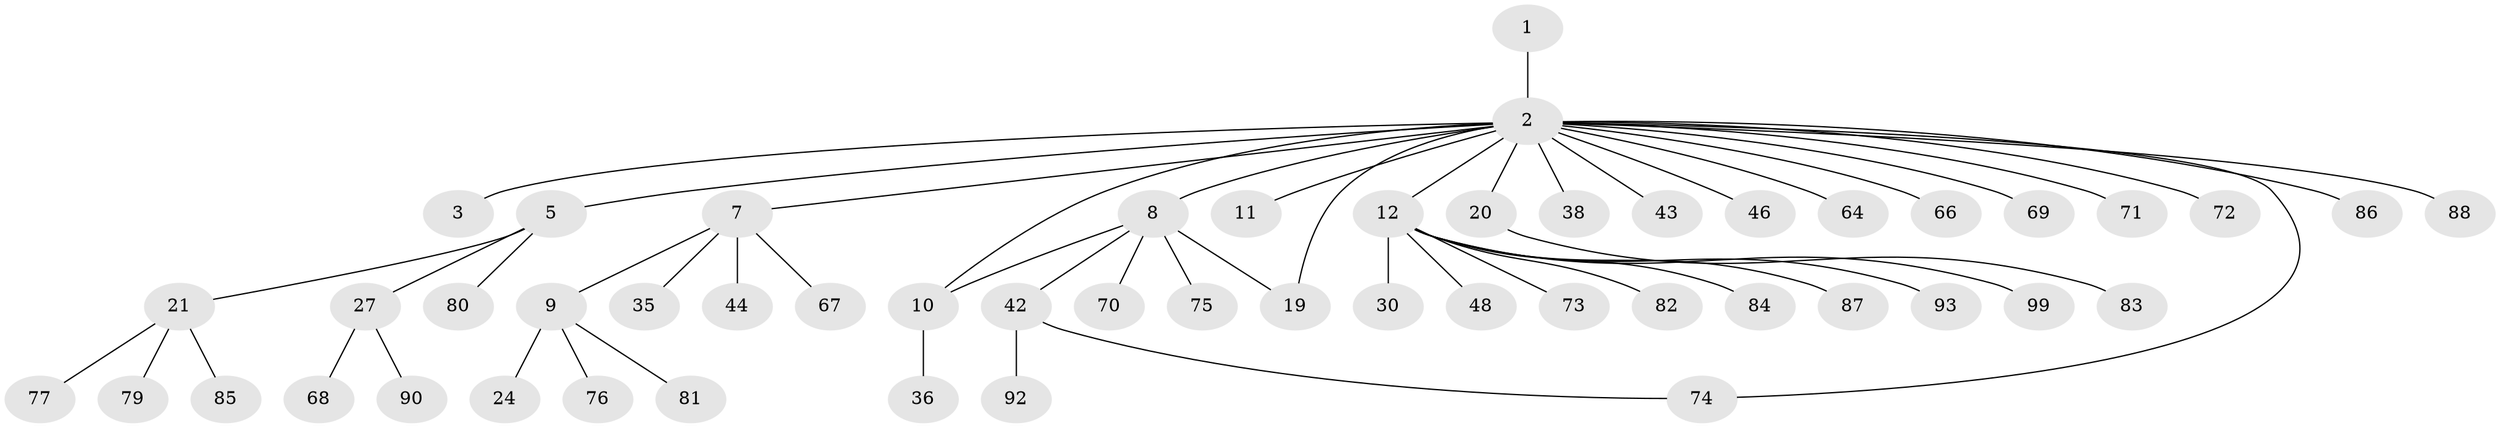 // original degree distribution, {1: 0.6504854368932039, 16: 0.009708737864077669, 4: 0.07766990291262135, 12: 0.009708737864077669, 8: 0.02912621359223301, 6: 0.009708737864077669, 2: 0.1262135922330097, 5: 0.019417475728155338, 3: 0.06796116504854369}
// Generated by graph-tools (version 1.1) at 2025/14/03/09/25 04:14:31]
// undirected, 51 vertices, 53 edges
graph export_dot {
graph [start="1"]
  node [color=gray90,style=filled];
  1;
  2 [super="+14+6+13+4+55+53+100"];
  3;
  5 [super="+17+28+41"];
  7 [super="+102+52+31+15+23"];
  8 [super="+94+61+33+40"];
  9 [super="+22+18"];
  10 [super="+58"];
  11 [super="+54"];
  12 [super="+39+16+47+89+63"];
  19 [super="+45+26"];
  20;
  21 [super="+37"];
  24;
  27;
  30 [super="+59"];
  35;
  36;
  38;
  42 [super="+78"];
  43 [super="+49"];
  44;
  46;
  48;
  64;
  66;
  67;
  68;
  69;
  70;
  71;
  72;
  73;
  74 [super="+91"];
  75;
  76;
  77;
  79 [super="+95"];
  80;
  81;
  82;
  83;
  84;
  85;
  86;
  87;
  88;
  90;
  92;
  93;
  99;
  1 -- 2;
  2 -- 3;
  2 -- 5 [weight=2];
  2 -- 7;
  2 -- 20;
  2 -- 38;
  2 -- 43;
  2 -- 72;
  2 -- 8 [weight=2];
  2 -- 10;
  2 -- 64;
  2 -- 66;
  2 -- 69;
  2 -- 71;
  2 -- 11;
  2 -- 12;
  2 -- 19;
  2 -- 86;
  2 -- 88;
  2 -- 74;
  2 -- 46;
  5 -- 80;
  5 -- 21;
  5 -- 27;
  7 -- 9;
  7 -- 67;
  7 -- 35;
  7 -- 44;
  8 -- 10;
  8 -- 42;
  8 -- 75;
  8 -- 19;
  8 -- 70;
  9 -- 24;
  9 -- 76;
  9 -- 81;
  10 -- 36;
  12 -- 30;
  12 -- 87;
  12 -- 82;
  12 -- 48;
  12 -- 84;
  12 -- 73;
  12 -- 99;
  12 -- 93;
  20 -- 83;
  21 -- 85;
  21 -- 77;
  21 -- 79;
  27 -- 68;
  27 -- 90;
  42 -- 74;
  42 -- 92;
}
